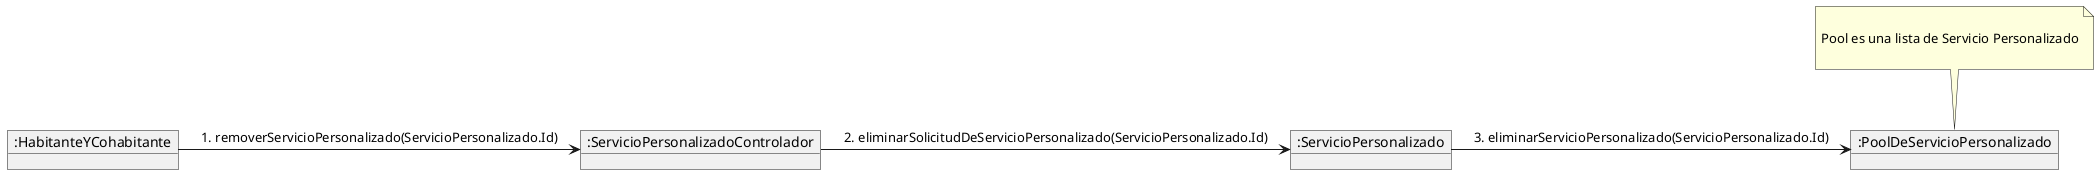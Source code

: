 @startuml

object ":HabitanteYCohabitante" as Habitante
object ":ServicioPersonalizadoControlador" as Controlador
object ":ServicioPersonalizado" as Servicio
object ":PoolDeServicioPersonalizado" as Pool

note top of Pool

Pool es una lista de Servicio Personalizado

end note


Habitante -> Controlador : 1. removerServicioPersonalizado(ServicioPersonalizado.Id)
Controlador -> Servicio : 2. eliminarSolicitudDeServicioPersonalizado(ServicioPersonalizado.Id)
Servicio -> Pool : 3. eliminarServicioPersonalizado(ServicioPersonalizado.Id)

@enduml
